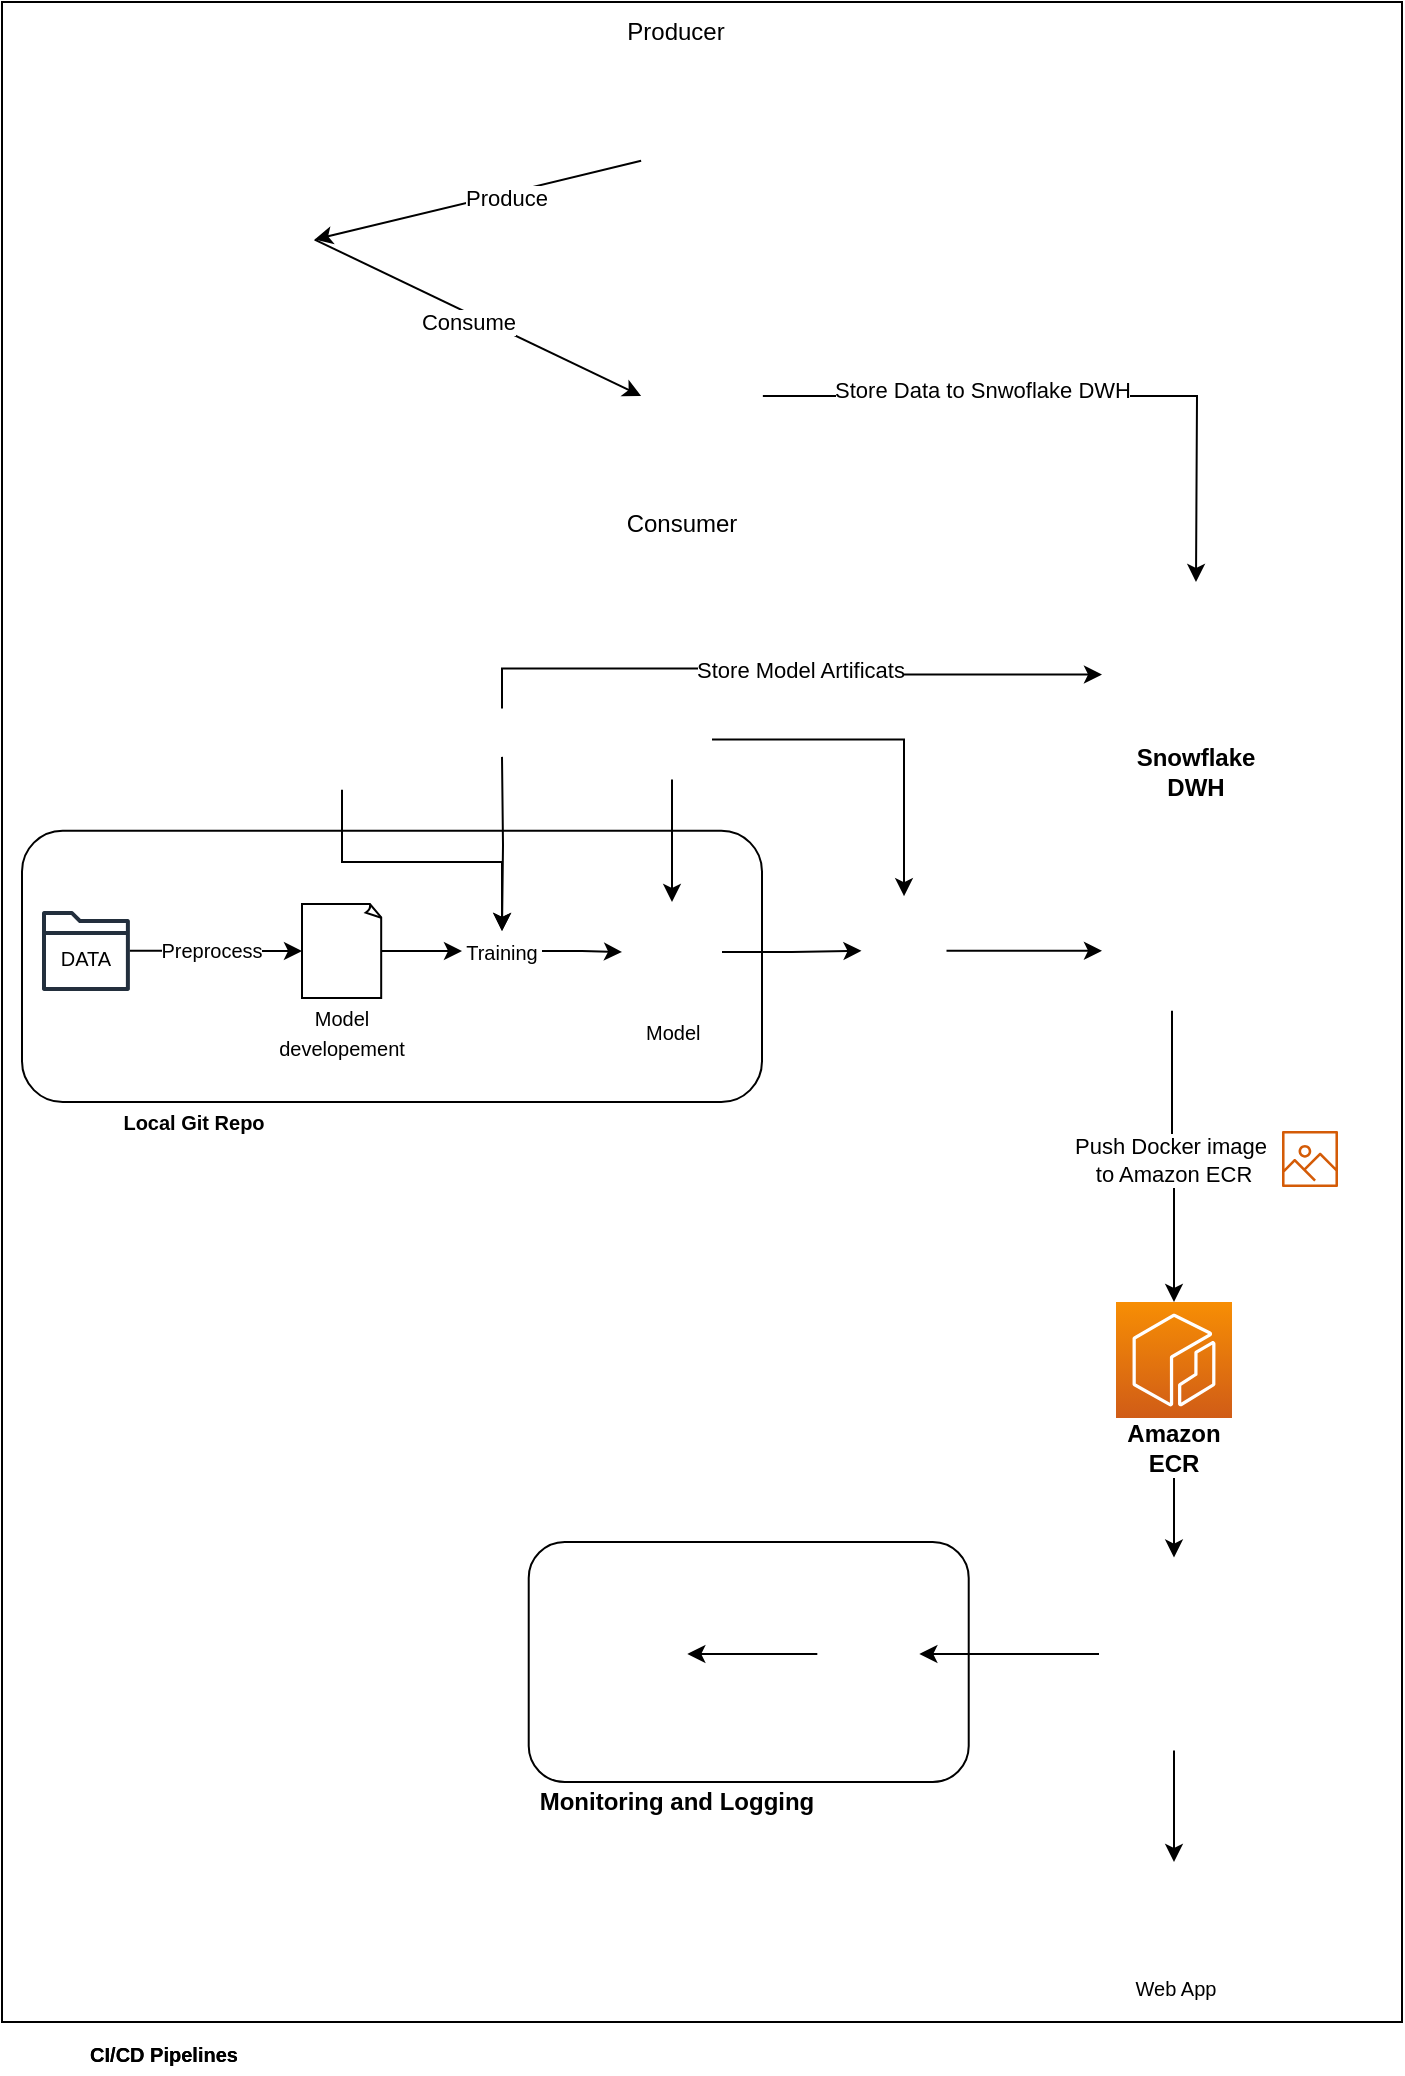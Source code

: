 <mxfile version="21.6.8" type="github">
  <diagram name="Page-1" id="Xl1nf2hl-qh3Eg5BBoAH">
    <mxGraphModel dx="1050" dy="1679" grid="1" gridSize="10" guides="1" tooltips="1" connect="1" arrows="1" fold="1" page="1" pageScale="1" pageWidth="850" pageHeight="1100" math="0" shadow="0">
      <root>
        <mxCell id="0" />
        <mxCell id="1" parent="0" />
        <mxCell id="ypLEXeXIEpCvjVQCxORQ-1" value="" style="rounded=0;whiteSpace=wrap;html=1;" parent="1" vertex="1">
          <mxGeometry x="30" y="-20" width="700" height="730" as="geometry" />
        </mxCell>
        <mxCell id="ypLEXeXIEpCvjVQCxORQ-2" value="" style="rounded=1;whiteSpace=wrap;html=1;" parent="1" vertex="1">
          <mxGeometry x="40" y="114.37" width="370" height="135.63" as="geometry" />
        </mxCell>
        <mxCell id="ypLEXeXIEpCvjVQCxORQ-3" value="" style="sketch=0;outlineConnect=0;fontColor=#232F3E;gradientColor=none;fillColor=#232F3D;strokeColor=none;dashed=0;verticalLabelPosition=bottom;verticalAlign=top;align=center;html=1;fontSize=12;fontStyle=0;aspect=fixed;pointerEvents=1;shape=mxgraph.aws4.folder;" parent="1" vertex="1">
          <mxGeometry x="50" y="154.5" width="43.94" height="40" as="geometry" />
        </mxCell>
        <mxCell id="ypLEXeXIEpCvjVQCxORQ-4" style="edgeStyle=orthogonalEdgeStyle;rounded=0;orthogonalLoop=1;jettySize=auto;html=1;entryX=0;entryY=0.5;entryDx=0;entryDy=0;" parent="1" source="ypLEXeXIEpCvjVQCxORQ-5" target="ypLEXeXIEpCvjVQCxORQ-17" edge="1">
          <mxGeometry relative="1" as="geometry" />
        </mxCell>
        <mxCell id="ypLEXeXIEpCvjVQCxORQ-5" value="" style="whiteSpace=wrap;html=1;shape=mxgraph.basic.document" parent="1" vertex="1">
          <mxGeometry x="180" y="151" width="40" height="47" as="geometry" />
        </mxCell>
        <mxCell id="ypLEXeXIEpCvjVQCxORQ-6" value="&lt;font style=&quot;font-size: 10px;&quot;&gt;Model developement&lt;/font&gt;" style="text;strokeColor=none;align=center;fillColor=none;html=1;verticalAlign=middle;whiteSpace=wrap;rounded=0;" parent="1" vertex="1">
          <mxGeometry x="170" y="200" width="60" height="30" as="geometry" />
        </mxCell>
        <mxCell id="ypLEXeXIEpCvjVQCxORQ-7" style="edgeStyle=orthogonalEdgeStyle;rounded=0;orthogonalLoop=1;jettySize=auto;html=1;" parent="1" source="ypLEXeXIEpCvjVQCxORQ-9" target="ypLEXeXIEpCvjVQCxORQ-20" edge="1">
          <mxGeometry relative="1" as="geometry" />
        </mxCell>
        <mxCell id="ypLEXeXIEpCvjVQCxORQ-8" style="edgeStyle=orthogonalEdgeStyle;rounded=0;orthogonalLoop=1;jettySize=auto;html=1;entryX=0.5;entryY=0;entryDx=0;entryDy=0;" parent="1" source="ypLEXeXIEpCvjVQCxORQ-9" target="ypLEXeXIEpCvjVQCxORQ-33" edge="1">
          <mxGeometry relative="1" as="geometry" />
        </mxCell>
        <mxCell id="ypLEXeXIEpCvjVQCxORQ-9" value="" style="shape=image;imageAspect=0;aspect=fixed;verticalLabelPosition=bottom;verticalAlign=top;image=https://upload.wikimedia.org/wikipedia/commons/thumb/b/ba/Pytest_logo.svg/2048px-Pytest_logo.svg.png;" parent="1" vertex="1">
          <mxGeometry x="345" y="48.72" width="40" height="40" as="geometry" />
        </mxCell>
        <mxCell id="ypLEXeXIEpCvjVQCxORQ-10" value="" style="shape=image;imageAspect=0;aspect=fixed;verticalLabelPosition=bottom;verticalAlign=top;image=https://upload.wikimedia.org/wikipedia/commons/thumb/c/c3/Python-logo-notext.svg/1869px-Python-logo-notext.svg.png;" parent="1" vertex="1">
          <mxGeometry x="210.7" y="188.16" width="16.3" height="17.84" as="geometry" />
        </mxCell>
        <mxCell id="ypLEXeXIEpCvjVQCxORQ-11" value="" style="shape=image;imageAspect=0;aspect=fixed;verticalLabelPosition=bottom;verticalAlign=top;image=https://upload.wikimedia.org/wikipedia/commons/thumb/3/38/Jupyter_logo.svg/1200px-Jupyter_logo.svg.png;" parent="1" vertex="1">
          <mxGeometry x="185" y="157" width="30" height="34.74" as="geometry" />
        </mxCell>
        <mxCell id="ypLEXeXIEpCvjVQCxORQ-12" value="" style="endArrow=classic;html=1;rounded=0;entryX=0;entryY=0.5;entryDx=0;entryDy=0;entryPerimeter=0;" parent="1" source="ypLEXeXIEpCvjVQCxORQ-14" target="ypLEXeXIEpCvjVQCxORQ-5" edge="1">
          <mxGeometry width="50" height="50" relative="1" as="geometry">
            <mxPoint x="180" y="200" as="sourcePoint" />
            <mxPoint x="230" y="150" as="targetPoint" />
          </mxGeometry>
        </mxCell>
        <mxCell id="ypLEXeXIEpCvjVQCxORQ-13" value="&lt;font style=&quot;font-size: 10px;&quot;&gt;DATA&lt;/font&gt;" style="text;strokeColor=none;align=center;fillColor=none;html=1;verticalAlign=middle;whiteSpace=wrap;rounded=0;" parent="1" vertex="1">
          <mxGeometry x="52.95" y="171.11" width="38.03" height="13.26" as="geometry" />
        </mxCell>
        <mxCell id="ypLEXeXIEpCvjVQCxORQ-14" value="&lt;font style=&quot;font-size: 10px;&quot;&gt;Preprocess&lt;/font&gt;" style="text;strokeColor=none;align=center;fillColor=none;html=1;verticalAlign=middle;whiteSpace=wrap;rounded=0;" parent="1" vertex="1">
          <mxGeometry x="110" y="164.37" width="50" height="20" as="geometry" />
        </mxCell>
        <mxCell id="ypLEXeXIEpCvjVQCxORQ-15" value="" style="endArrow=none;html=1;rounded=0;entryX=0;entryY=0.5;entryDx=0;entryDy=0;" parent="1" source="ypLEXeXIEpCvjVQCxORQ-3" target="ypLEXeXIEpCvjVQCxORQ-14" edge="1">
          <mxGeometry width="50" height="50" relative="1" as="geometry">
            <mxPoint x="150" y="260" as="sourcePoint" />
            <mxPoint x="210" y="230" as="targetPoint" />
          </mxGeometry>
        </mxCell>
        <mxCell id="ypLEXeXIEpCvjVQCxORQ-16" style="edgeStyle=orthogonalEdgeStyle;rounded=0;orthogonalLoop=1;jettySize=auto;html=1;entryX=0;entryY=0.5;entryDx=0;entryDy=0;" parent="1" source="ypLEXeXIEpCvjVQCxORQ-17" target="ypLEXeXIEpCvjVQCxORQ-20" edge="1">
          <mxGeometry relative="1" as="geometry" />
        </mxCell>
        <mxCell id="ypLEXeXIEpCvjVQCxORQ-17" value="&lt;font style=&quot;font-size: 10px;&quot;&gt;Training&lt;/font&gt;" style="text;strokeColor=none;align=center;fillColor=none;html=1;verticalAlign=middle;whiteSpace=wrap;rounded=0;" parent="1" vertex="1">
          <mxGeometry x="260" y="164.5" width="40" height="20" as="geometry" />
        </mxCell>
        <mxCell id="ypLEXeXIEpCvjVQCxORQ-18" style="edgeStyle=orthogonalEdgeStyle;rounded=0;orthogonalLoop=1;jettySize=auto;html=1;entryX=0.5;entryY=0;entryDx=0;entryDy=0;" parent="1" target="ypLEXeXIEpCvjVQCxORQ-17" edge="1">
          <mxGeometry relative="1" as="geometry">
            <mxPoint x="280" y="77.44" as="sourcePoint" />
          </mxGeometry>
        </mxCell>
        <mxCell id="ypLEXeXIEpCvjVQCxORQ-19" style="edgeStyle=orthogonalEdgeStyle;rounded=0;orthogonalLoop=1;jettySize=auto;html=1;entryX=0;entryY=0.5;entryDx=0;entryDy=0;" parent="1" source="ypLEXeXIEpCvjVQCxORQ-20" target="ypLEXeXIEpCvjVQCxORQ-33" edge="1">
          <mxGeometry relative="1" as="geometry" />
        </mxCell>
        <mxCell id="ypLEXeXIEpCvjVQCxORQ-20" value="" style="shape=image;imageAspect=0;aspect=fixed;verticalLabelPosition=bottom;verticalAlign=top;image=https://upload.wikimedia.org/wikipedia/commons/d/d5/Hey_Machine_Learning_Logo.png;" parent="1" vertex="1">
          <mxGeometry x="340" y="150" width="50" height="50" as="geometry" />
        </mxCell>
        <mxCell id="ypLEXeXIEpCvjVQCxORQ-21" value="&lt;font style=&quot;font-size: 10px;&quot;&gt;Model&amp;nbsp;&lt;/font&gt;" style="text;strokeColor=none;align=center;fillColor=none;html=1;verticalAlign=middle;whiteSpace=wrap;rounded=0;" parent="1" vertex="1">
          <mxGeometry x="337" y="208" width="60" height="14" as="geometry" />
        </mxCell>
        <mxCell id="ypLEXeXIEpCvjVQCxORQ-22" value="" style="shape=image;imageAspect=0;aspect=fixed;verticalLabelPosition=bottom;verticalAlign=top;image=https://git-scm.com/images/logos/downloads/Git-Icon-1788C.png;" parent="1" vertex="1">
          <mxGeometry x="57.47" y="235.5" width="29" height="29" as="geometry" />
        </mxCell>
        <mxCell id="ypLEXeXIEpCvjVQCxORQ-23" value="&lt;font style=&quot;font-size: 10px;&quot;&gt;&lt;b&gt;Local Git Repo&lt;/b&gt;&lt;/font&gt;" style="text;strokeColor=none;align=center;fillColor=none;html=1;verticalAlign=middle;whiteSpace=wrap;rounded=0;" parent="1" vertex="1">
          <mxGeometry x="86.47" y="250" width="80" height="20" as="geometry" />
        </mxCell>
        <mxCell id="ypLEXeXIEpCvjVQCxORQ-24" style="edgeStyle=orthogonalEdgeStyle;rounded=0;orthogonalLoop=1;jettySize=auto;html=1;entryX=0;entryY=0.5;entryDx=0;entryDy=0;" parent="1" source="ypLEXeXIEpCvjVQCxORQ-33" target="ypLEXeXIEpCvjVQCxORQ-25" edge="1">
          <mxGeometry relative="1" as="geometry" />
        </mxCell>
        <mxCell id="ypLEXeXIEpCvjVQCxORQ-25" value="" style="shape=image;verticalLabelPosition=bottom;labelBackgroundColor=default;verticalAlign=top;aspect=fixed;imageAspect=0;image=https://www.docker.com/wp-content/uploads/2022/03/vertical-logo-monochromatic.png;" parent="1" vertex="1">
          <mxGeometry x="580" y="144.42" width="70" height="59.91" as="geometry" />
        </mxCell>
        <mxCell id="ypLEXeXIEpCvjVQCxORQ-26" style="edgeStyle=orthogonalEdgeStyle;rounded=0;orthogonalLoop=1;jettySize=auto;html=1;entryX=0.5;entryY=0;entryDx=0;entryDy=0;" parent="1" source="ypLEXeXIEpCvjVQCxORQ-27" target="ypLEXeXIEpCvjVQCxORQ-29" edge="1">
          <mxGeometry relative="1" as="geometry" />
        </mxCell>
        <mxCell id="ypLEXeXIEpCvjVQCxORQ-27" value="" style="shape=image;verticalLabelPosition=bottom;labelBackgroundColor=default;verticalAlign=top;aspect=fixed;imageAspect=0;image=https://www.bouncebacktech.com/assets/img/amzec2logo.png;" parent="1" vertex="1">
          <mxGeometry x="578.5" y="477.79" width="75" height="96.43" as="geometry" />
        </mxCell>
        <mxCell id="ypLEXeXIEpCvjVQCxORQ-28" value="" style="rounded=1;whiteSpace=wrap;html=1;" parent="1" vertex="1">
          <mxGeometry x="293.36" y="470" width="220" height="120" as="geometry" />
        </mxCell>
        <mxCell id="ypLEXeXIEpCvjVQCxORQ-29" value="" style="shape=image;imageAspect=0;aspect=fixed;verticalLabelPosition=bottom;verticalAlign=top;image=https://icon-library.com/images/web-apps-icon/web-apps-icon-17.jpg;" parent="1" vertex="1">
          <mxGeometry x="588" y="630" width="56" height="56" as="geometry" />
        </mxCell>
        <mxCell id="ypLEXeXIEpCvjVQCxORQ-30" style="edgeStyle=orthogonalEdgeStyle;rounded=0;orthogonalLoop=1;jettySize=auto;html=1;entryX=1;entryY=0.5;entryDx=0;entryDy=0;" parent="1" source="ypLEXeXIEpCvjVQCxORQ-27" target="ypLEXeXIEpCvjVQCxORQ-41" edge="1">
          <mxGeometry relative="1" as="geometry" />
        </mxCell>
        <mxCell id="ypLEXeXIEpCvjVQCxORQ-31" value="" style="edgeStyle=orthogonalEdgeStyle;rounded=0;orthogonalLoop=1;jettySize=auto;html=1;entryX=0.5;entryY=0;entryDx=0;entryDy=0;entryPerimeter=0;" parent="1" source="ypLEXeXIEpCvjVQCxORQ-25" target="ypLEXeXIEpCvjVQCxORQ-45" edge="1">
          <mxGeometry relative="1" as="geometry">
            <mxPoint x="615" y="204" as="sourcePoint" />
            <mxPoint x="615" y="294" as="targetPoint" />
          </mxGeometry>
        </mxCell>
        <mxCell id="ypLEXeXIEpCvjVQCxORQ-32" value="Push Docker image&lt;br&gt;&amp;nbsp;to Amazon ECR" style="edgeLabel;html=1;align=center;verticalAlign=middle;resizable=0;points=[];" parent="ypLEXeXIEpCvjVQCxORQ-31" vertex="1" connectable="0">
          <mxGeometry x="-0.005" y="-1" relative="1" as="geometry">
            <mxPoint x="-1" y="1" as="offset" />
          </mxGeometry>
        </mxCell>
        <mxCell id="ypLEXeXIEpCvjVQCxORQ-33" value="" style="shape=image;imageAspect=0;aspect=fixed;verticalLabelPosition=bottom;verticalAlign=top;image=https://cdn.freebiesupply.com/logos/large/2x/flask-logo-png-transparent.png;" parent="1" vertex="1">
          <mxGeometry x="459.75" y="147.08" width="42.5" height="54.57" as="geometry" />
        </mxCell>
        <mxCell id="ypLEXeXIEpCvjVQCxORQ-34" value="&lt;font style=&quot;font-size: 10px;&quot;&gt;Web App&lt;/font&gt;" style="text;strokeColor=none;align=center;fillColor=none;html=1;verticalAlign=middle;whiteSpace=wrap;rounded=0;" parent="1" vertex="1">
          <mxGeometry x="587" y="686" width="60" height="14" as="geometry" />
        </mxCell>
        <mxCell id="ypLEXeXIEpCvjVQCxORQ-35" style="edgeStyle=orthogonalEdgeStyle;rounded=0;orthogonalLoop=1;jettySize=auto;html=1;entryX=0.5;entryY=0;entryDx=0;entryDy=0;" parent="1" target="ypLEXeXIEpCvjVQCxORQ-17" edge="1">
          <mxGeometry relative="1" as="geometry">
            <Array as="points">
              <mxPoint x="200" y="130" />
              <mxPoint x="280" y="130" />
            </Array>
            <mxPoint x="200" y="93.82" as="sourcePoint" />
          </mxGeometry>
        </mxCell>
        <mxCell id="ypLEXeXIEpCvjVQCxORQ-36" style="edgeStyle=orthogonalEdgeStyle;rounded=0;orthogonalLoop=1;jettySize=auto;html=1;exitX=0.5;exitY=0;exitDx=0;exitDy=0;" parent="1" source="ypLEXeXIEpCvjVQCxORQ-38" target="ypLEXeXIEpCvjVQCxORQ-52" edge="1">
          <mxGeometry relative="1" as="geometry" />
        </mxCell>
        <mxCell id="ypLEXeXIEpCvjVQCxORQ-37" value="Store Model Artificats" style="edgeLabel;html=1;align=center;verticalAlign=middle;resizable=0;points=[];" parent="ypLEXeXIEpCvjVQCxORQ-36" vertex="1" connectable="0">
          <mxGeometry x="0.059" y="4" relative="1" as="geometry">
            <mxPoint x="-2" y="4" as="offset" />
          </mxGeometry>
        </mxCell>
        <mxCell id="ypLEXeXIEpCvjVQCxORQ-38" value="" style="shape=image;verticalLabelPosition=bottom;labelBackgroundColor=default;verticalAlign=top;aspect=fixed;imageAspect=0;image=https://www.mlflow.org/docs/1.24.0/_static/MLflow-logo-final-black.png;" parent="1" vertex="1">
          <mxGeometry x="240.0" y="53.31" width="80" height="30.83" as="geometry" />
        </mxCell>
        <mxCell id="ypLEXeXIEpCvjVQCxORQ-39" value="" style="shape=image;verticalLabelPosition=bottom;labelBackgroundColor=default;verticalAlign=top;aspect=fixed;imageAspect=0;image=https://static-00.iconduck.com/assets.00/file-type-dvc-icon-512x293-js3het8o.png;" parent="1" vertex="1">
          <mxGeometry x="174.04" y="56.69" width="55.96" height="32.03" as="geometry" />
        </mxCell>
        <mxCell id="ypLEXeXIEpCvjVQCxORQ-40" value="" style="group" parent="1" vertex="1" connectable="0">
          <mxGeometry x="293.36" y="491" width="195.31" height="118.78" as="geometry" />
        </mxCell>
        <mxCell id="ypLEXeXIEpCvjVQCxORQ-41" value="" style="shape=image;verticalLabelPosition=bottom;labelBackgroundColor=default;verticalAlign=top;aspect=fixed;imageAspect=0;image=https://upload.wikimedia.org/wikipedia/commons/thumb/3/38/Prometheus_software_logo.svg/2066px-Prometheus_software_logo.svg.png;" parent="ypLEXeXIEpCvjVQCxORQ-40" vertex="1">
          <mxGeometry x="144.3" y="9.71" width="51.01" height="50.58" as="geometry" />
        </mxCell>
        <mxCell id="ypLEXeXIEpCvjVQCxORQ-42" value="" style="shape=image;verticalLabelPosition=bottom;labelBackgroundColor=default;verticalAlign=top;aspect=fixed;imageAspect=0;image=https://upload.wikimedia.org/wikipedia/commons/thumb/a/a1/Grafana_logo.svg/1200px-Grafana_logo.svg.png;" parent="ypLEXeXIEpCvjVQCxORQ-40" vertex="1">
          <mxGeometry x="10.7" width="68.6" height="70" as="geometry" />
        </mxCell>
        <mxCell id="ypLEXeXIEpCvjVQCxORQ-43" style="edgeStyle=orthogonalEdgeStyle;rounded=0;orthogonalLoop=1;jettySize=auto;html=1;entryX=1;entryY=0.5;entryDx=0;entryDy=0;" parent="ypLEXeXIEpCvjVQCxORQ-40" source="ypLEXeXIEpCvjVQCxORQ-41" target="ypLEXeXIEpCvjVQCxORQ-42" edge="1">
          <mxGeometry relative="1" as="geometry" />
        </mxCell>
        <mxCell id="ypLEXeXIEpCvjVQCxORQ-44" value="&lt;b&gt;Monitoring and Logging&lt;/b&gt;" style="text;strokeColor=none;align=center;fillColor=none;html=1;verticalAlign=middle;whiteSpace=wrap;rounded=0;" parent="ypLEXeXIEpCvjVQCxORQ-40" vertex="1">
          <mxGeometry y="98.78" width="149.3" height="20" as="geometry" />
        </mxCell>
        <mxCell id="ypLEXeXIEpCvjVQCxORQ-45" value="" style="sketch=0;points=[[0,0,0],[0.25,0,0],[0.5,0,0],[0.75,0,0],[1,0,0],[0,1,0],[0.25,1,0],[0.5,1,0],[0.75,1,0],[1,1,0],[0,0.25,0],[0,0.5,0],[0,0.75,0],[1,0.25,0],[1,0.5,0],[1,0.75,0]];outlineConnect=0;fontColor=#232F3E;gradientColor=#F78E04;gradientDirection=north;fillColor=#D05C17;strokeColor=#ffffff;dashed=0;verticalLabelPosition=bottom;verticalAlign=top;align=center;html=1;fontSize=12;fontStyle=0;aspect=fixed;shape=mxgraph.aws4.resourceIcon;resIcon=mxgraph.aws4.ecr;" parent="1" vertex="1">
          <mxGeometry x="587" y="350" width="58" height="58" as="geometry" />
        </mxCell>
        <mxCell id="ypLEXeXIEpCvjVQCxORQ-46" value="" style="sketch=0;outlineConnect=0;fontColor=#232F3E;gradientColor=none;fillColor=#D45B07;strokeColor=none;dashed=0;verticalLabelPosition=bottom;verticalAlign=top;align=center;html=1;fontSize=12;fontStyle=0;aspect=fixed;pointerEvents=1;shape=mxgraph.aws4.container_registry_image;" parent="1" vertex="1">
          <mxGeometry x="670" y="264.5" width="28" height="28" as="geometry" />
        </mxCell>
        <mxCell id="ypLEXeXIEpCvjVQCxORQ-47" style="edgeStyle=orthogonalEdgeStyle;rounded=0;orthogonalLoop=1;jettySize=auto;html=1;exitX=0.5;exitY=1;exitDx=0;exitDy=0;entryX=0.5;entryY=0;entryDx=0;entryDy=0;" parent="1" source="ypLEXeXIEpCvjVQCxORQ-48" target="ypLEXeXIEpCvjVQCxORQ-27" edge="1">
          <mxGeometry relative="1" as="geometry" />
        </mxCell>
        <mxCell id="ypLEXeXIEpCvjVQCxORQ-48" value="&lt;b&gt;Amazon ECR&lt;/b&gt;" style="text;html=1;strokeColor=none;fillColor=none;align=center;verticalAlign=middle;whiteSpace=wrap;rounded=0;" parent="1" vertex="1">
          <mxGeometry x="586" y="408" width="60" height="30" as="geometry" />
        </mxCell>
        <mxCell id="ypLEXeXIEpCvjVQCxORQ-49" value="" style="group" parent="1" vertex="1" connectable="0">
          <mxGeometry x="30" y="690" width="121.16" height="46" as="geometry" />
        </mxCell>
        <mxCell id="ypLEXeXIEpCvjVQCxORQ-50" value="&lt;font style=&quot;font-size: 10px;&quot;&gt;&lt;b&gt;CI/CD Pipelines&lt;/b&gt;&lt;/font&gt;" style="text;strokeColor=none;align=center;fillColor=none;html=1;verticalAlign=middle;whiteSpace=wrap;rounded=0;" parent="ypLEXeXIEpCvjVQCxORQ-49" vertex="1">
          <mxGeometry x="41.16" y="26" width="80" height="20" as="geometry" />
        </mxCell>
        <mxCell id="ypLEXeXIEpCvjVQCxORQ-51" value="" style="shape=image;verticalLabelPosition=bottom;labelBackgroundColor=default;verticalAlign=top;aspect=fixed;imageAspect=0;image=https://secrethub.io/img/gitlab-ci.png;" parent="1" vertex="1">
          <mxGeometry x="30" y="686" width="41.16" height="46" as="geometry" />
        </mxCell>
        <mxCell id="ypLEXeXIEpCvjVQCxORQ-52" value="" style="sketch=0;points=[[0,0,0],[0.25,0,0],[0.5,0,0],[0.75,0,0],[1,0,0],[0,1,0],[0.25,1,0],[0.5,1,0],[0.75,1,0],[1,1,0],[0,0.25,0],[0,0.5,0],[0,0.75,0],[1,0.25,0],[1,0.5,0],[1,0.75,0]];outlineConnect=0;fontColor=#232F3E;gradientColor=#60A337;gradientDirection=north;fillColor=#277116;strokeColor=#ffffff;dashed=0;verticalLabelPosition=bottom;verticalAlign=top;align=center;html=1;fontSize=12;fontStyle=0;aspect=fixed;shape=mxgraph.aws4.resourceIcon;resIcon=mxgraph.aws4.s3;" parent="1" vertex="1">
          <mxGeometry x="580" y="2.69" width="54" height="54" as="geometry" />
        </mxCell>
        <mxCell id="ypLEXeXIEpCvjVQCxORQ-53" value="&lt;b&gt;Amazon S3&lt;/b&gt;" style="text;html=1;strokeColor=none;fillColor=none;align=center;verticalAlign=middle;whiteSpace=wrap;rounded=0;" parent="1" vertex="1">
          <mxGeometry x="574" y="54.14" width="76" height="30" as="geometry" />
        </mxCell>
        <mxCell id="JoFa_ZvAv2UG-xMNAbuD-1" value="" style="rounded=0;whiteSpace=wrap;html=1;" vertex="1" parent="1">
          <mxGeometry x="30" y="-300" width="700" height="1010" as="geometry" />
        </mxCell>
        <mxCell id="JoFa_ZvAv2UG-xMNAbuD-2" value="" style="rounded=1;whiteSpace=wrap;html=1;" vertex="1" parent="1">
          <mxGeometry x="40" y="114.37" width="370" height="135.63" as="geometry" />
        </mxCell>
        <mxCell id="JoFa_ZvAv2UG-xMNAbuD-3" value="" style="sketch=0;outlineConnect=0;fontColor=#232F3E;gradientColor=none;fillColor=#232F3D;strokeColor=none;dashed=0;verticalLabelPosition=bottom;verticalAlign=top;align=center;html=1;fontSize=12;fontStyle=0;aspect=fixed;pointerEvents=1;shape=mxgraph.aws4.folder;" vertex="1" parent="1">
          <mxGeometry x="50" y="154.5" width="43.94" height="40" as="geometry" />
        </mxCell>
        <mxCell id="JoFa_ZvAv2UG-xMNAbuD-4" style="edgeStyle=orthogonalEdgeStyle;rounded=0;orthogonalLoop=1;jettySize=auto;html=1;entryX=0;entryY=0.5;entryDx=0;entryDy=0;" edge="1" parent="1" source="JoFa_ZvAv2UG-xMNAbuD-5" target="JoFa_ZvAv2UG-xMNAbuD-17">
          <mxGeometry relative="1" as="geometry" />
        </mxCell>
        <mxCell id="JoFa_ZvAv2UG-xMNAbuD-5" value="" style="whiteSpace=wrap;html=1;shape=mxgraph.basic.document" vertex="1" parent="1">
          <mxGeometry x="180" y="151" width="40" height="47" as="geometry" />
        </mxCell>
        <mxCell id="JoFa_ZvAv2UG-xMNAbuD-6" value="&lt;font style=&quot;font-size: 10px;&quot;&gt;Model developement&lt;/font&gt;" style="text;strokeColor=none;align=center;fillColor=none;html=1;verticalAlign=middle;whiteSpace=wrap;rounded=0;" vertex="1" parent="1">
          <mxGeometry x="170" y="200" width="60" height="30" as="geometry" />
        </mxCell>
        <mxCell id="JoFa_ZvAv2UG-xMNAbuD-7" style="edgeStyle=orthogonalEdgeStyle;rounded=0;orthogonalLoop=1;jettySize=auto;html=1;" edge="1" parent="1" source="JoFa_ZvAv2UG-xMNAbuD-9" target="JoFa_ZvAv2UG-xMNAbuD-20">
          <mxGeometry relative="1" as="geometry" />
        </mxCell>
        <mxCell id="JoFa_ZvAv2UG-xMNAbuD-8" style="edgeStyle=orthogonalEdgeStyle;rounded=0;orthogonalLoop=1;jettySize=auto;html=1;entryX=0.5;entryY=0;entryDx=0;entryDy=0;" edge="1" parent="1" source="JoFa_ZvAv2UG-xMNAbuD-9" target="JoFa_ZvAv2UG-xMNAbuD-33">
          <mxGeometry relative="1" as="geometry" />
        </mxCell>
        <mxCell id="JoFa_ZvAv2UG-xMNAbuD-9" value="" style="shape=image;imageAspect=0;aspect=fixed;verticalLabelPosition=bottom;verticalAlign=top;image=https://upload.wikimedia.org/wikipedia/commons/thumb/b/ba/Pytest_logo.svg/2048px-Pytest_logo.svg.png;" vertex="1" parent="1">
          <mxGeometry x="345" y="48.72" width="40" height="40" as="geometry" />
        </mxCell>
        <mxCell id="JoFa_ZvAv2UG-xMNAbuD-10" value="" style="shape=image;imageAspect=0;aspect=fixed;verticalLabelPosition=bottom;verticalAlign=top;image=https://upload.wikimedia.org/wikipedia/commons/thumb/c/c3/Python-logo-notext.svg/1869px-Python-logo-notext.svg.png;" vertex="1" parent="1">
          <mxGeometry x="210.7" y="188.16" width="16.3" height="17.84" as="geometry" />
        </mxCell>
        <mxCell id="JoFa_ZvAv2UG-xMNAbuD-11" value="" style="shape=image;imageAspect=0;aspect=fixed;verticalLabelPosition=bottom;verticalAlign=top;image=https://upload.wikimedia.org/wikipedia/commons/thumb/3/38/Jupyter_logo.svg/1200px-Jupyter_logo.svg.png;" vertex="1" parent="1">
          <mxGeometry x="185" y="157" width="30" height="34.74" as="geometry" />
        </mxCell>
        <mxCell id="JoFa_ZvAv2UG-xMNAbuD-12" value="" style="endArrow=classic;html=1;rounded=0;entryX=0;entryY=0.5;entryDx=0;entryDy=0;entryPerimeter=0;" edge="1" parent="1" source="JoFa_ZvAv2UG-xMNAbuD-14" target="JoFa_ZvAv2UG-xMNAbuD-5">
          <mxGeometry width="50" height="50" relative="1" as="geometry">
            <mxPoint x="180" y="200" as="sourcePoint" />
            <mxPoint x="230" y="150" as="targetPoint" />
          </mxGeometry>
        </mxCell>
        <mxCell id="JoFa_ZvAv2UG-xMNAbuD-13" value="&lt;font style=&quot;font-size: 10px;&quot;&gt;DATA&lt;/font&gt;" style="text;strokeColor=none;align=center;fillColor=none;html=1;verticalAlign=middle;whiteSpace=wrap;rounded=0;" vertex="1" parent="1">
          <mxGeometry x="52.95" y="171.11" width="38.03" height="13.26" as="geometry" />
        </mxCell>
        <mxCell id="JoFa_ZvAv2UG-xMNAbuD-14" value="&lt;font style=&quot;font-size: 10px;&quot;&gt;Preprocess&lt;/font&gt;" style="text;strokeColor=none;align=center;fillColor=none;html=1;verticalAlign=middle;whiteSpace=wrap;rounded=0;" vertex="1" parent="1">
          <mxGeometry x="110" y="164.37" width="50" height="20" as="geometry" />
        </mxCell>
        <mxCell id="JoFa_ZvAv2UG-xMNAbuD-15" value="" style="endArrow=none;html=1;rounded=0;entryX=0;entryY=0.5;entryDx=0;entryDy=0;" edge="1" parent="1" source="JoFa_ZvAv2UG-xMNAbuD-3" target="JoFa_ZvAv2UG-xMNAbuD-14">
          <mxGeometry width="50" height="50" relative="1" as="geometry">
            <mxPoint x="150" y="260" as="sourcePoint" />
            <mxPoint x="210" y="230" as="targetPoint" />
          </mxGeometry>
        </mxCell>
        <mxCell id="JoFa_ZvAv2UG-xMNAbuD-16" style="edgeStyle=orthogonalEdgeStyle;rounded=0;orthogonalLoop=1;jettySize=auto;html=1;entryX=0;entryY=0.5;entryDx=0;entryDy=0;" edge="1" parent="1" source="JoFa_ZvAv2UG-xMNAbuD-17" target="JoFa_ZvAv2UG-xMNAbuD-20">
          <mxGeometry relative="1" as="geometry" />
        </mxCell>
        <mxCell id="JoFa_ZvAv2UG-xMNAbuD-17" value="&lt;font style=&quot;font-size: 10px;&quot;&gt;Training&lt;/font&gt;" style="text;strokeColor=none;align=center;fillColor=none;html=1;verticalAlign=middle;whiteSpace=wrap;rounded=0;" vertex="1" parent="1">
          <mxGeometry x="260" y="164.5" width="40" height="20" as="geometry" />
        </mxCell>
        <mxCell id="JoFa_ZvAv2UG-xMNAbuD-18" style="edgeStyle=orthogonalEdgeStyle;rounded=0;orthogonalLoop=1;jettySize=auto;html=1;entryX=0.5;entryY=0;entryDx=0;entryDy=0;" edge="1" parent="1" target="JoFa_ZvAv2UG-xMNAbuD-17">
          <mxGeometry relative="1" as="geometry">
            <mxPoint x="280" y="77.44" as="sourcePoint" />
          </mxGeometry>
        </mxCell>
        <mxCell id="JoFa_ZvAv2UG-xMNAbuD-19" style="edgeStyle=orthogonalEdgeStyle;rounded=0;orthogonalLoop=1;jettySize=auto;html=1;entryX=0;entryY=0.5;entryDx=0;entryDy=0;" edge="1" parent="1" source="JoFa_ZvAv2UG-xMNAbuD-20" target="JoFa_ZvAv2UG-xMNAbuD-33">
          <mxGeometry relative="1" as="geometry" />
        </mxCell>
        <mxCell id="JoFa_ZvAv2UG-xMNAbuD-20" value="" style="shape=image;imageAspect=0;aspect=fixed;verticalLabelPosition=bottom;verticalAlign=top;image=https://upload.wikimedia.org/wikipedia/commons/d/d5/Hey_Machine_Learning_Logo.png;" vertex="1" parent="1">
          <mxGeometry x="340" y="150" width="50" height="50" as="geometry" />
        </mxCell>
        <mxCell id="JoFa_ZvAv2UG-xMNAbuD-21" value="&lt;font style=&quot;font-size: 10px;&quot;&gt;Model&amp;nbsp;&lt;/font&gt;" style="text;strokeColor=none;align=center;fillColor=none;html=1;verticalAlign=middle;whiteSpace=wrap;rounded=0;" vertex="1" parent="1">
          <mxGeometry x="337" y="208" width="60" height="14" as="geometry" />
        </mxCell>
        <mxCell id="JoFa_ZvAv2UG-xMNAbuD-22" value="" style="shape=image;imageAspect=0;aspect=fixed;verticalLabelPosition=bottom;verticalAlign=top;image=https://git-scm.com/images/logos/downloads/Git-Icon-1788C.png;" vertex="1" parent="1">
          <mxGeometry x="57.47" y="235.5" width="29" height="29" as="geometry" />
        </mxCell>
        <mxCell id="JoFa_ZvAv2UG-xMNAbuD-23" value="&lt;font style=&quot;font-size: 10px;&quot;&gt;&lt;b&gt;Local Git Repo&lt;/b&gt;&lt;/font&gt;" style="text;strokeColor=none;align=center;fillColor=none;html=1;verticalAlign=middle;whiteSpace=wrap;rounded=0;" vertex="1" parent="1">
          <mxGeometry x="86.47" y="250" width="80" height="20" as="geometry" />
        </mxCell>
        <mxCell id="JoFa_ZvAv2UG-xMNAbuD-24" style="edgeStyle=orthogonalEdgeStyle;rounded=0;orthogonalLoop=1;jettySize=auto;html=1;entryX=0;entryY=0.5;entryDx=0;entryDy=0;" edge="1" parent="1" source="JoFa_ZvAv2UG-xMNAbuD-33" target="JoFa_ZvAv2UG-xMNAbuD-25">
          <mxGeometry relative="1" as="geometry" />
        </mxCell>
        <mxCell id="JoFa_ZvAv2UG-xMNAbuD-25" value="" style="shape=image;verticalLabelPosition=bottom;labelBackgroundColor=default;verticalAlign=top;aspect=fixed;imageAspect=0;image=https://www.docker.com/wp-content/uploads/2022/03/vertical-logo-monochromatic.png;" vertex="1" parent="1">
          <mxGeometry x="580" y="144.42" width="70" height="59.91" as="geometry" />
        </mxCell>
        <mxCell id="JoFa_ZvAv2UG-xMNAbuD-26" style="edgeStyle=orthogonalEdgeStyle;rounded=0;orthogonalLoop=1;jettySize=auto;html=1;entryX=0.5;entryY=0;entryDx=0;entryDy=0;" edge="1" parent="1" source="JoFa_ZvAv2UG-xMNAbuD-27" target="JoFa_ZvAv2UG-xMNAbuD-29">
          <mxGeometry relative="1" as="geometry" />
        </mxCell>
        <mxCell id="JoFa_ZvAv2UG-xMNAbuD-27" value="" style="shape=image;verticalLabelPosition=bottom;labelBackgroundColor=default;verticalAlign=top;aspect=fixed;imageAspect=0;image=https://www.bouncebacktech.com/assets/img/amzec2logo.png;" vertex="1" parent="1">
          <mxGeometry x="578.5" y="477.79" width="75" height="96.43" as="geometry" />
        </mxCell>
        <mxCell id="JoFa_ZvAv2UG-xMNAbuD-28" value="" style="rounded=1;whiteSpace=wrap;html=1;" vertex="1" parent="1">
          <mxGeometry x="293.36" y="470" width="220" height="120" as="geometry" />
        </mxCell>
        <mxCell id="JoFa_ZvAv2UG-xMNAbuD-29" value="" style="shape=image;imageAspect=0;aspect=fixed;verticalLabelPosition=bottom;verticalAlign=top;image=https://icon-library.com/images/web-apps-icon/web-apps-icon-17.jpg;" vertex="1" parent="1">
          <mxGeometry x="588" y="630" width="56" height="56" as="geometry" />
        </mxCell>
        <mxCell id="JoFa_ZvAv2UG-xMNAbuD-30" style="edgeStyle=orthogonalEdgeStyle;rounded=0;orthogonalLoop=1;jettySize=auto;html=1;entryX=1;entryY=0.5;entryDx=0;entryDy=0;" edge="1" parent="1" source="JoFa_ZvAv2UG-xMNAbuD-27" target="JoFa_ZvAv2UG-xMNAbuD-41">
          <mxGeometry relative="1" as="geometry" />
        </mxCell>
        <mxCell id="JoFa_ZvAv2UG-xMNAbuD-31" value="" style="edgeStyle=orthogonalEdgeStyle;rounded=0;orthogonalLoop=1;jettySize=auto;html=1;entryX=0.5;entryY=0;entryDx=0;entryDy=0;entryPerimeter=0;" edge="1" parent="1" source="JoFa_ZvAv2UG-xMNAbuD-25" target="JoFa_ZvAv2UG-xMNAbuD-45">
          <mxGeometry relative="1" as="geometry">
            <mxPoint x="615" y="204" as="sourcePoint" />
            <mxPoint x="615" y="294" as="targetPoint" />
          </mxGeometry>
        </mxCell>
        <mxCell id="JoFa_ZvAv2UG-xMNAbuD-32" value="Push Docker image&lt;br&gt;&amp;nbsp;to Amazon ECR" style="edgeLabel;html=1;align=center;verticalAlign=middle;resizable=0;points=[];" vertex="1" connectable="0" parent="JoFa_ZvAv2UG-xMNAbuD-31">
          <mxGeometry x="-0.005" y="-1" relative="1" as="geometry">
            <mxPoint x="-1" y="1" as="offset" />
          </mxGeometry>
        </mxCell>
        <mxCell id="JoFa_ZvAv2UG-xMNAbuD-33" value="" style="shape=image;imageAspect=0;aspect=fixed;verticalLabelPosition=bottom;verticalAlign=top;image=https://cdn.freebiesupply.com/logos/large/2x/flask-logo-png-transparent.png;" vertex="1" parent="1">
          <mxGeometry x="459.75" y="147.08" width="42.5" height="54.57" as="geometry" />
        </mxCell>
        <mxCell id="JoFa_ZvAv2UG-xMNAbuD-34" value="&lt;font style=&quot;font-size: 10px;&quot;&gt;Web App&lt;/font&gt;" style="text;strokeColor=none;align=center;fillColor=none;html=1;verticalAlign=middle;whiteSpace=wrap;rounded=0;" vertex="1" parent="1">
          <mxGeometry x="587" y="686" width="60" height="14" as="geometry" />
        </mxCell>
        <mxCell id="JoFa_ZvAv2UG-xMNAbuD-35" style="edgeStyle=orthogonalEdgeStyle;rounded=0;orthogonalLoop=1;jettySize=auto;html=1;entryX=0.5;entryY=0;entryDx=0;entryDy=0;" edge="1" parent="1" target="JoFa_ZvAv2UG-xMNAbuD-17">
          <mxGeometry relative="1" as="geometry">
            <Array as="points">
              <mxPoint x="200" y="130" />
              <mxPoint x="280" y="130" />
            </Array>
            <mxPoint x="200" y="93.82" as="sourcePoint" />
          </mxGeometry>
        </mxCell>
        <mxCell id="JoFa_ZvAv2UG-xMNAbuD-36" style="edgeStyle=orthogonalEdgeStyle;rounded=0;orthogonalLoop=1;jettySize=auto;html=1;exitX=0.5;exitY=0;exitDx=0;exitDy=0;entryX=0;entryY=0.5;entryDx=0;entryDy=0;" edge="1" parent="1" source="JoFa_ZvAv2UG-xMNAbuD-38" target="JoFa_ZvAv2UG-xMNAbuD-52">
          <mxGeometry relative="1" as="geometry">
            <mxPoint x="560" y="30" as="targetPoint" />
          </mxGeometry>
        </mxCell>
        <mxCell id="JoFa_ZvAv2UG-xMNAbuD-37" value="Store Model Artificats" style="edgeLabel;html=1;align=center;verticalAlign=middle;resizable=0;points=[];" vertex="1" connectable="0" parent="JoFa_ZvAv2UG-xMNAbuD-36">
          <mxGeometry x="0.059" y="4" relative="1" as="geometry">
            <mxPoint x="-2" y="4" as="offset" />
          </mxGeometry>
        </mxCell>
        <mxCell id="JoFa_ZvAv2UG-xMNAbuD-38" value="" style="shape=image;verticalLabelPosition=bottom;labelBackgroundColor=default;verticalAlign=top;aspect=fixed;imageAspect=0;image=https://www.mlflow.org/docs/1.24.0/_static/MLflow-logo-final-black.png;" vertex="1" parent="1">
          <mxGeometry x="240.0" y="53.31" width="80" height="30.83" as="geometry" />
        </mxCell>
        <mxCell id="JoFa_ZvAv2UG-xMNAbuD-39" value="" style="shape=image;verticalLabelPosition=bottom;labelBackgroundColor=default;verticalAlign=top;aspect=fixed;imageAspect=0;image=https://static-00.iconduck.com/assets.00/file-type-dvc-icon-512x293-js3het8o.png;" vertex="1" parent="1">
          <mxGeometry x="174.04" y="56.69" width="55.96" height="32.03" as="geometry" />
        </mxCell>
        <mxCell id="JoFa_ZvAv2UG-xMNAbuD-40" value="" style="group" vertex="1" connectable="0" parent="1">
          <mxGeometry x="293.36" y="491" width="195.31" height="118.78" as="geometry" />
        </mxCell>
        <mxCell id="JoFa_ZvAv2UG-xMNAbuD-41" value="" style="shape=image;verticalLabelPosition=bottom;labelBackgroundColor=default;verticalAlign=top;aspect=fixed;imageAspect=0;image=https://upload.wikimedia.org/wikipedia/commons/thumb/3/38/Prometheus_software_logo.svg/2066px-Prometheus_software_logo.svg.png;" vertex="1" parent="JoFa_ZvAv2UG-xMNAbuD-40">
          <mxGeometry x="144.3" y="9.71" width="51.01" height="50.58" as="geometry" />
        </mxCell>
        <mxCell id="JoFa_ZvAv2UG-xMNAbuD-42" value="" style="shape=image;verticalLabelPosition=bottom;labelBackgroundColor=default;verticalAlign=top;aspect=fixed;imageAspect=0;image=https://upload.wikimedia.org/wikipedia/commons/thumb/a/a1/Grafana_logo.svg/1200px-Grafana_logo.svg.png;" vertex="1" parent="JoFa_ZvAv2UG-xMNAbuD-40">
          <mxGeometry x="10.7" width="68.6" height="70" as="geometry" />
        </mxCell>
        <mxCell id="JoFa_ZvAv2UG-xMNAbuD-43" style="edgeStyle=orthogonalEdgeStyle;rounded=0;orthogonalLoop=1;jettySize=auto;html=1;entryX=1;entryY=0.5;entryDx=0;entryDy=0;" edge="1" parent="JoFa_ZvAv2UG-xMNAbuD-40" source="JoFa_ZvAv2UG-xMNAbuD-41" target="JoFa_ZvAv2UG-xMNAbuD-42">
          <mxGeometry relative="1" as="geometry" />
        </mxCell>
        <mxCell id="JoFa_ZvAv2UG-xMNAbuD-44" value="&lt;b&gt;Monitoring and Logging&lt;/b&gt;" style="text;strokeColor=none;align=center;fillColor=none;html=1;verticalAlign=middle;whiteSpace=wrap;rounded=0;" vertex="1" parent="JoFa_ZvAv2UG-xMNAbuD-40">
          <mxGeometry y="98.78" width="149.3" height="20" as="geometry" />
        </mxCell>
        <mxCell id="JoFa_ZvAv2UG-xMNAbuD-45" value="" style="sketch=0;points=[[0,0,0],[0.25,0,0],[0.5,0,0],[0.75,0,0],[1,0,0],[0,1,0],[0.25,1,0],[0.5,1,0],[0.75,1,0],[1,1,0],[0,0.25,0],[0,0.5,0],[0,0.75,0],[1,0.25,0],[1,0.5,0],[1,0.75,0]];outlineConnect=0;fontColor=#232F3E;gradientColor=#F78E04;gradientDirection=north;fillColor=#D05C17;strokeColor=#ffffff;dashed=0;verticalLabelPosition=bottom;verticalAlign=top;align=center;html=1;fontSize=12;fontStyle=0;aspect=fixed;shape=mxgraph.aws4.resourceIcon;resIcon=mxgraph.aws4.ecr;" vertex="1" parent="1">
          <mxGeometry x="587" y="350" width="58" height="58" as="geometry" />
        </mxCell>
        <mxCell id="JoFa_ZvAv2UG-xMNAbuD-46" value="" style="sketch=0;outlineConnect=0;fontColor=#232F3E;gradientColor=none;fillColor=#D45B07;strokeColor=none;dashed=0;verticalLabelPosition=bottom;verticalAlign=top;align=center;html=1;fontSize=12;fontStyle=0;aspect=fixed;pointerEvents=1;shape=mxgraph.aws4.container_registry_image;" vertex="1" parent="1">
          <mxGeometry x="670" y="264.5" width="28" height="28" as="geometry" />
        </mxCell>
        <mxCell id="JoFa_ZvAv2UG-xMNAbuD-47" style="edgeStyle=orthogonalEdgeStyle;rounded=0;orthogonalLoop=1;jettySize=auto;html=1;exitX=0.5;exitY=1;exitDx=0;exitDy=0;entryX=0.5;entryY=0;entryDx=0;entryDy=0;" edge="1" parent="1" source="JoFa_ZvAv2UG-xMNAbuD-48" target="JoFa_ZvAv2UG-xMNAbuD-27">
          <mxGeometry relative="1" as="geometry" />
        </mxCell>
        <mxCell id="JoFa_ZvAv2UG-xMNAbuD-48" value="&lt;b&gt;Amazon ECR&lt;/b&gt;" style="text;html=1;strokeColor=none;fillColor=none;align=center;verticalAlign=middle;whiteSpace=wrap;rounded=0;" vertex="1" parent="1">
          <mxGeometry x="586" y="408" width="60" height="30" as="geometry" />
        </mxCell>
        <mxCell id="JoFa_ZvAv2UG-xMNAbuD-49" value="" style="group" vertex="1" connectable="0" parent="1">
          <mxGeometry x="30" y="690" width="121.16" height="46" as="geometry" />
        </mxCell>
        <mxCell id="JoFa_ZvAv2UG-xMNAbuD-50" value="&lt;font style=&quot;font-size: 10px;&quot;&gt;&lt;b&gt;CI/CD Pipelines&lt;/b&gt;&lt;/font&gt;" style="text;strokeColor=none;align=center;fillColor=none;html=1;verticalAlign=middle;whiteSpace=wrap;rounded=0;" vertex="1" parent="JoFa_ZvAv2UG-xMNAbuD-49">
          <mxGeometry x="41.16" y="26" width="80" height="20" as="geometry" />
        </mxCell>
        <mxCell id="JoFa_ZvAv2UG-xMNAbuD-51" value="" style="shape=image;verticalLabelPosition=bottom;labelBackgroundColor=default;verticalAlign=top;aspect=fixed;imageAspect=0;image=https://secrethub.io/img/gitlab-ci.png;" vertex="1" parent="1">
          <mxGeometry x="30" y="686" width="41.16" height="46" as="geometry" />
        </mxCell>
        <mxCell id="JoFa_ZvAv2UG-xMNAbuD-52" value="" style="shape=image;verticalLabelPosition=bottom;labelBackgroundColor=default;verticalAlign=top;aspect=fixed;imageAspect=0;image=https://logos-world.net/wp-content/uploads/2022/11/Snowflake-Symbol.png;" vertex="1" parent="1">
          <mxGeometry x="580" y="10" width="93.36" height="52.52" as="geometry" />
        </mxCell>
        <mxCell id="JoFa_ZvAv2UG-xMNAbuD-53" value="" style="shape=image;verticalLabelPosition=bottom;labelBackgroundColor=default;verticalAlign=top;aspect=fixed;imageAspect=0;image=https://seeklogo.com/images/O/openweather-logo-3CE20F48B5-seeklogo.com.png;" vertex="1" parent="1">
          <mxGeometry x="57.47" y="-210" width="128.85" height="57.55" as="geometry" />
        </mxCell>
        <mxCell id="JoFa_ZvAv2UG-xMNAbuD-54" value="" style="shape=image;verticalLabelPosition=bottom;labelBackgroundColor=default;verticalAlign=top;aspect=fixed;imageAspect=0;image=https://upload.wikimedia.org/wikipedia/commons/thumb/0/05/Apache_kafka.svg/1261px-Apache_kafka.svg.png;" vertex="1" parent="1">
          <mxGeometry x="349.57" y="-270" width="60.86" height="98.83" as="geometry" />
        </mxCell>
        <mxCell id="JoFa_ZvAv2UG-xMNAbuD-55" style="edgeStyle=orthogonalEdgeStyle;rounded=0;orthogonalLoop=1;jettySize=auto;html=1;exitX=1;exitY=0.5;exitDx=0;exitDy=0;" edge="1" parent="1" source="JoFa_ZvAv2UG-xMNAbuD-57">
          <mxGeometry relative="1" as="geometry">
            <mxPoint x="627" y="-10" as="targetPoint" />
          </mxGeometry>
        </mxCell>
        <mxCell id="JoFa_ZvAv2UG-xMNAbuD-56" value="Store Data to Snwoflake DWH" style="edgeLabel;html=1;align=center;verticalAlign=middle;resizable=0;points=[];" vertex="1" connectable="0" parent="JoFa_ZvAv2UG-xMNAbuD-55">
          <mxGeometry x="-0.297" y="3" relative="1" as="geometry">
            <mxPoint as="offset" />
          </mxGeometry>
        </mxCell>
        <mxCell id="JoFa_ZvAv2UG-xMNAbuD-57" value="" style="shape=image;verticalLabelPosition=bottom;labelBackgroundColor=default;verticalAlign=top;aspect=fixed;imageAspect=0;image=https://upload.wikimedia.org/wikipedia/commons/thumb/0/05/Apache_kafka.svg/1261px-Apache_kafka.svg.png;" vertex="1" parent="1">
          <mxGeometry x="349.57" y="-152.45" width="60.86" height="98.83" as="geometry" />
        </mxCell>
        <mxCell id="JoFa_ZvAv2UG-xMNAbuD-58" value="" style="endArrow=classic;html=1;rounded=0;exitX=0;exitY=0.5;exitDx=0;exitDy=0;entryX=1;entryY=0.5;entryDx=0;entryDy=0;" edge="1" parent="1" source="JoFa_ZvAv2UG-xMNAbuD-54" target="JoFa_ZvAv2UG-xMNAbuD-53">
          <mxGeometry width="50" height="50" relative="1" as="geometry">
            <mxPoint x="260" y="-180" as="sourcePoint" />
            <mxPoint x="310" y="-230" as="targetPoint" />
          </mxGeometry>
        </mxCell>
        <mxCell id="JoFa_ZvAv2UG-xMNAbuD-59" value="Produce" style="edgeLabel;html=1;align=center;verticalAlign=middle;resizable=0;points=[];" vertex="1" connectable="0" parent="JoFa_ZvAv2UG-xMNAbuD-58">
          <mxGeometry x="-0.159" y="2" relative="1" as="geometry">
            <mxPoint as="offset" />
          </mxGeometry>
        </mxCell>
        <mxCell id="JoFa_ZvAv2UG-xMNAbuD-60" value="" style="endArrow=classic;html=1;rounded=0;entryX=0;entryY=0.5;entryDx=0;entryDy=0;exitX=1;exitY=0.5;exitDx=0;exitDy=0;" edge="1" parent="1" source="JoFa_ZvAv2UG-xMNAbuD-53" target="JoFa_ZvAv2UG-xMNAbuD-57">
          <mxGeometry width="50" height="50" relative="1" as="geometry">
            <mxPoint x="200" y="-102.45" as="sourcePoint" />
            <mxPoint x="250" y="-152.45" as="targetPoint" />
          </mxGeometry>
        </mxCell>
        <mxCell id="JoFa_ZvAv2UG-xMNAbuD-61" value="Consume" style="edgeLabel;html=1;align=center;verticalAlign=middle;resizable=0;points=[];" vertex="1" connectable="0" parent="JoFa_ZvAv2UG-xMNAbuD-60">
          <mxGeometry x="-0.056" y="-5" relative="1" as="geometry">
            <mxPoint x="1" as="offset" />
          </mxGeometry>
        </mxCell>
        <mxCell id="JoFa_ZvAv2UG-xMNAbuD-62" value="Consumer" style="text;html=1;strokeColor=none;fillColor=none;align=center;verticalAlign=middle;whiteSpace=wrap;rounded=0;" vertex="1" parent="1">
          <mxGeometry x="340" y="-53.62" width="60" height="30" as="geometry" />
        </mxCell>
        <mxCell id="JoFa_ZvAv2UG-xMNAbuD-63" value="Producer" style="text;html=1;strokeColor=none;fillColor=none;align=center;verticalAlign=middle;whiteSpace=wrap;rounded=0;" vertex="1" parent="1">
          <mxGeometry x="337" y="-300" width="60" height="30" as="geometry" />
        </mxCell>
        <mxCell id="JoFa_ZvAv2UG-xMNAbuD-64" value="&lt;b&gt;Snowflake&lt;br&gt;DWH&lt;br&gt;&lt;/b&gt;" style="text;html=1;strokeColor=none;fillColor=none;align=center;verticalAlign=middle;whiteSpace=wrap;rounded=0;" vertex="1" parent="1">
          <mxGeometry x="596.68" y="70.0" width="60" height="30" as="geometry" />
        </mxCell>
      </root>
    </mxGraphModel>
  </diagram>
</mxfile>
